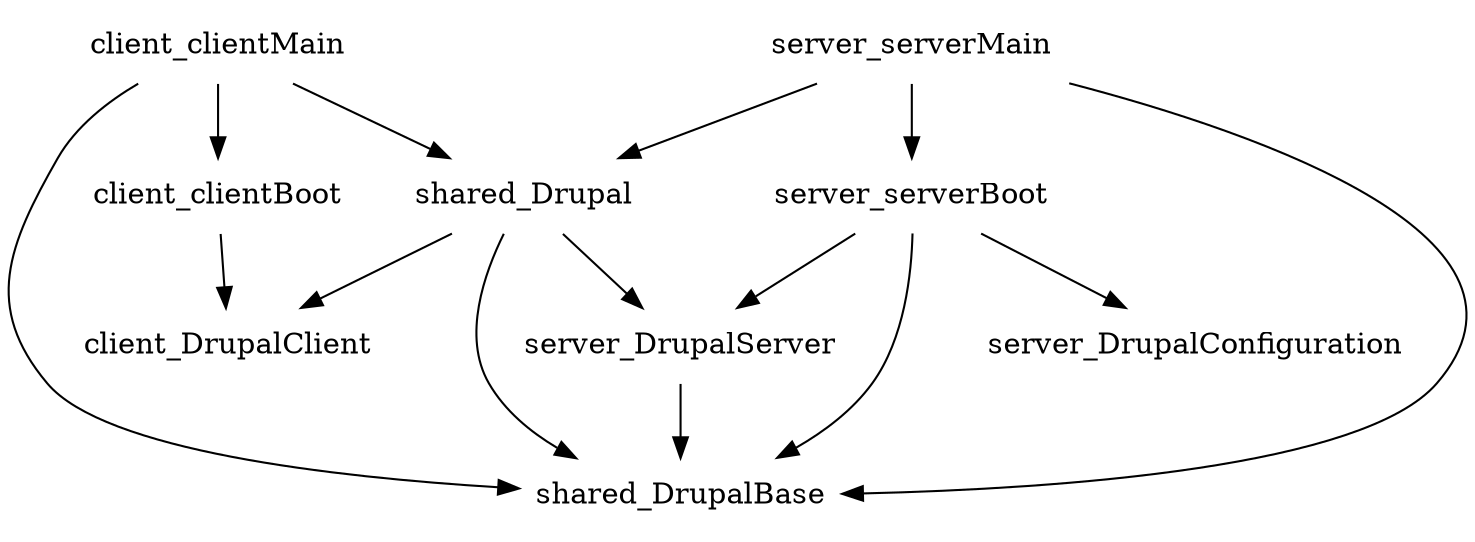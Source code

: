 digraph imports {
  rankdir = TD;
  node [ shape=none];

  client_clientBoot -> client_DrupalClient;
  client_clientMain -> shared_DrupalBase;
  client_clientMain -> shared_Drupal;
  client_clientMain -> client_clientBoot;

  server_DrupalConfiguration;
  server_DrupalServer -> shared_DrupalBase;
  server_serverBoot -> shared_DrupalBase;
  server_serverBoot -> server_DrupalConfiguration;
  server_serverBoot -> server_DrupalServer;
  server_serverMain -> shared_DrupalBase;
  server_serverMain -> shared_Drupal;
  server_serverMain -> server_serverBoot;

  shared_Drupal -> shared_DrupalBase;
  shared_Drupal -> client_DrupalClient
  shared_Drupal -> server_DrupalServer;
}
